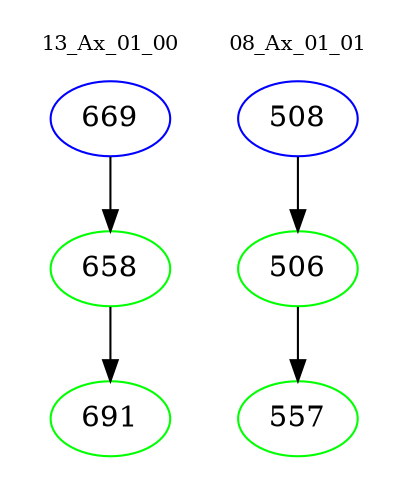 digraph{
subgraph cluster_0 {
color = white
label = "13_Ax_01_00";
fontsize=10;
T0_669 [label="669", color="blue"]
T0_669 -> T0_658 [color="black"]
T0_658 [label="658", color="green"]
T0_658 -> T0_691 [color="black"]
T0_691 [label="691", color="green"]
}
subgraph cluster_1 {
color = white
label = "08_Ax_01_01";
fontsize=10;
T1_508 [label="508", color="blue"]
T1_508 -> T1_506 [color="black"]
T1_506 [label="506", color="green"]
T1_506 -> T1_557 [color="black"]
T1_557 [label="557", color="green"]
}
}
